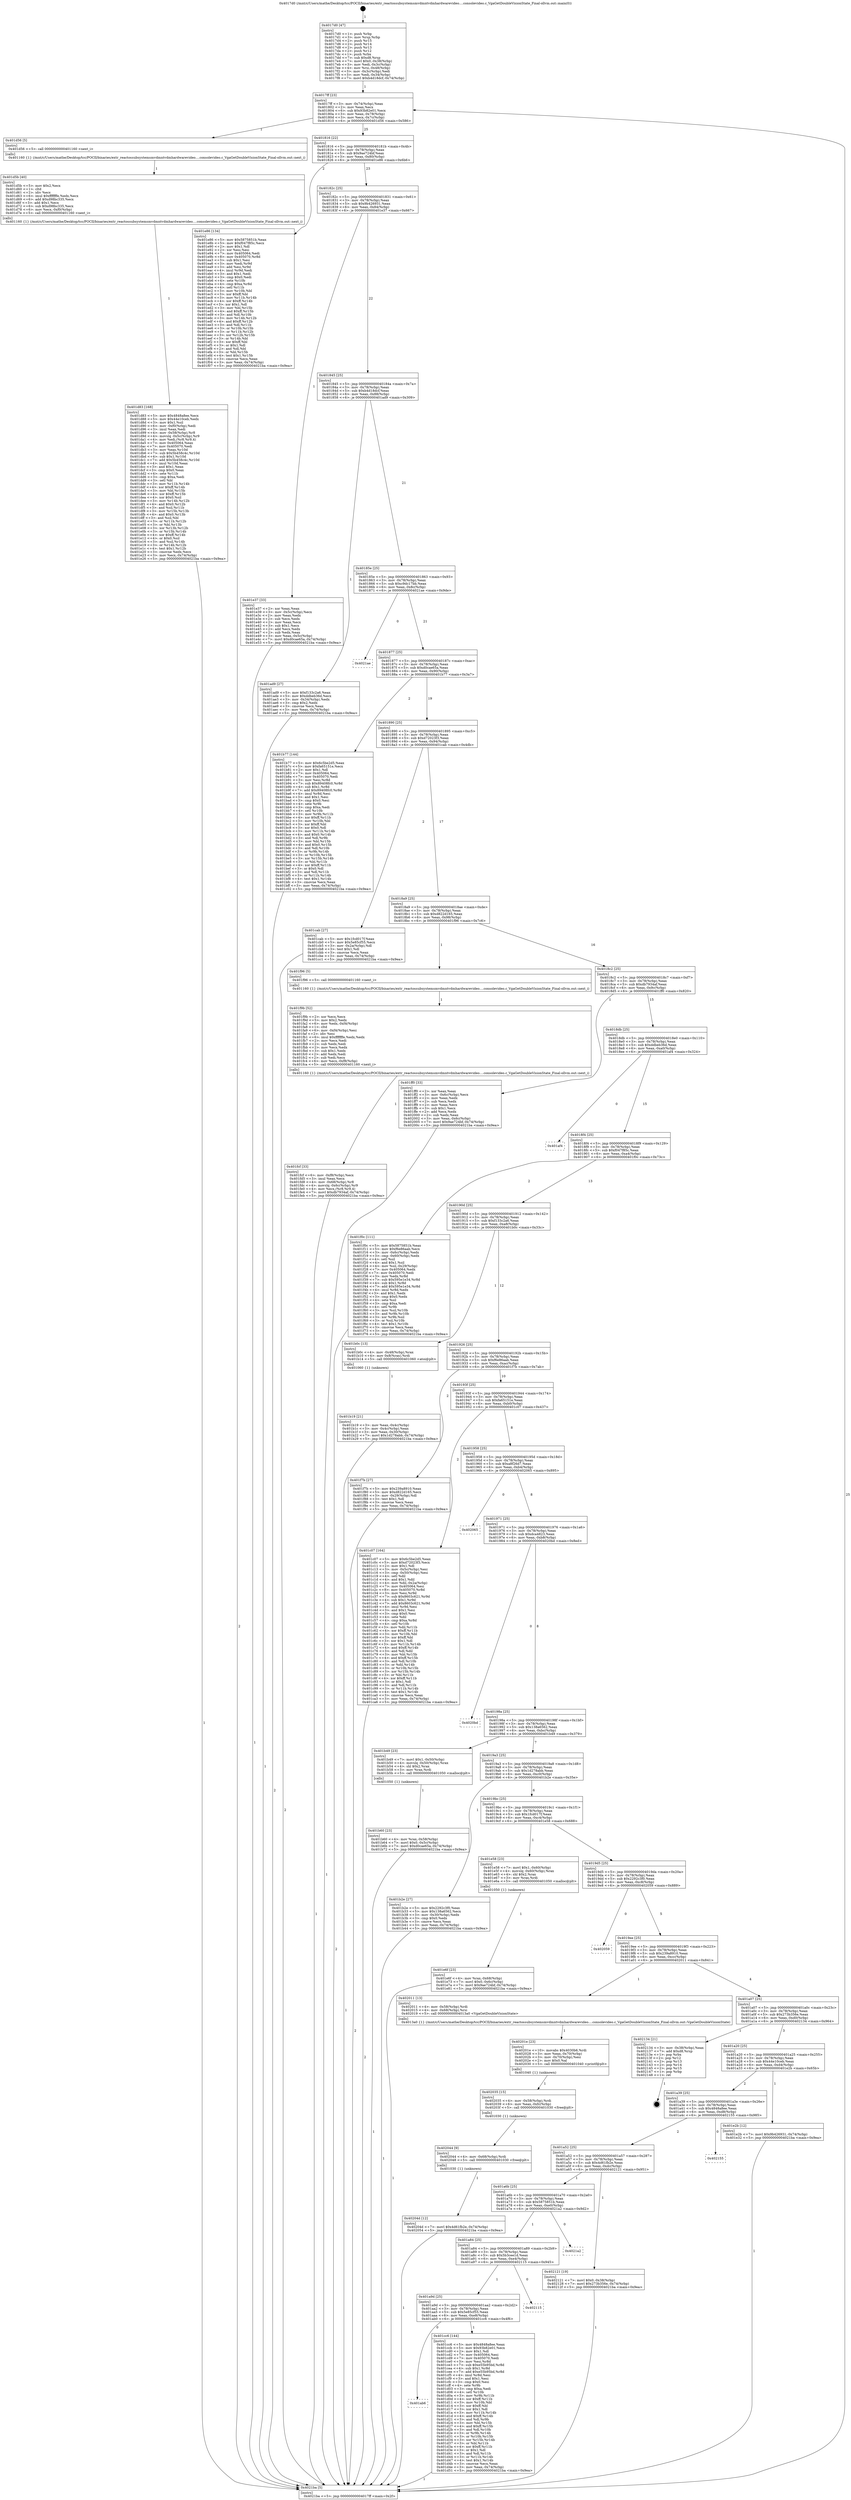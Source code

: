digraph "0x4017d0" {
  label = "0x4017d0 (/mnt/c/Users/mathe/Desktop/tcc/POCII/binaries/extr_reactossubsystemsmvdmntvdmhardwarevideo....consolevideo.c_VgaGetDoubleVisionState_Final-ollvm.out::main(0))"
  labelloc = "t"
  node[shape=record]

  Entry [label="",width=0.3,height=0.3,shape=circle,fillcolor=black,style=filled]
  "0x4017ff" [label="{
     0x4017ff [23]\l
     | [instrs]\l
     &nbsp;&nbsp;0x4017ff \<+3\>: mov -0x74(%rbp),%eax\l
     &nbsp;&nbsp;0x401802 \<+2\>: mov %eax,%ecx\l
     &nbsp;&nbsp;0x401804 \<+6\>: sub $0x93b82e01,%ecx\l
     &nbsp;&nbsp;0x40180a \<+3\>: mov %eax,-0x78(%rbp)\l
     &nbsp;&nbsp;0x40180d \<+3\>: mov %ecx,-0x7c(%rbp)\l
     &nbsp;&nbsp;0x401810 \<+6\>: je 0000000000401d56 \<main+0x586\>\l
  }"]
  "0x401d56" [label="{
     0x401d56 [5]\l
     | [instrs]\l
     &nbsp;&nbsp;0x401d56 \<+5\>: call 0000000000401160 \<next_i\>\l
     | [calls]\l
     &nbsp;&nbsp;0x401160 \{1\} (/mnt/c/Users/mathe/Desktop/tcc/POCII/binaries/extr_reactossubsystemsmvdmntvdmhardwarevideo....consolevideo.c_VgaGetDoubleVisionState_Final-ollvm.out::next_i)\l
  }"]
  "0x401816" [label="{
     0x401816 [22]\l
     | [instrs]\l
     &nbsp;&nbsp;0x401816 \<+5\>: jmp 000000000040181b \<main+0x4b\>\l
     &nbsp;&nbsp;0x40181b \<+3\>: mov -0x78(%rbp),%eax\l
     &nbsp;&nbsp;0x40181e \<+5\>: sub $0x9ae724bf,%eax\l
     &nbsp;&nbsp;0x401823 \<+3\>: mov %eax,-0x80(%rbp)\l
     &nbsp;&nbsp;0x401826 \<+6\>: je 0000000000401e86 \<main+0x6b6\>\l
  }"]
  Exit [label="",width=0.3,height=0.3,shape=circle,fillcolor=black,style=filled,peripheries=2]
  "0x401e86" [label="{
     0x401e86 [134]\l
     | [instrs]\l
     &nbsp;&nbsp;0x401e86 \<+5\>: mov $0x5875851b,%eax\l
     &nbsp;&nbsp;0x401e8b \<+5\>: mov $0xf047f85c,%ecx\l
     &nbsp;&nbsp;0x401e90 \<+2\>: mov $0x1,%dl\l
     &nbsp;&nbsp;0x401e92 \<+2\>: xor %esi,%esi\l
     &nbsp;&nbsp;0x401e94 \<+7\>: mov 0x405064,%edi\l
     &nbsp;&nbsp;0x401e9b \<+8\>: mov 0x405070,%r8d\l
     &nbsp;&nbsp;0x401ea3 \<+3\>: sub $0x1,%esi\l
     &nbsp;&nbsp;0x401ea6 \<+3\>: mov %edi,%r9d\l
     &nbsp;&nbsp;0x401ea9 \<+3\>: add %esi,%r9d\l
     &nbsp;&nbsp;0x401eac \<+4\>: imul %r9d,%edi\l
     &nbsp;&nbsp;0x401eb0 \<+3\>: and $0x1,%edi\l
     &nbsp;&nbsp;0x401eb3 \<+3\>: cmp $0x0,%edi\l
     &nbsp;&nbsp;0x401eb6 \<+4\>: sete %r10b\l
     &nbsp;&nbsp;0x401eba \<+4\>: cmp $0xa,%r8d\l
     &nbsp;&nbsp;0x401ebe \<+4\>: setl %r11b\l
     &nbsp;&nbsp;0x401ec2 \<+3\>: mov %r10b,%bl\l
     &nbsp;&nbsp;0x401ec5 \<+3\>: xor $0xff,%bl\l
     &nbsp;&nbsp;0x401ec8 \<+3\>: mov %r11b,%r14b\l
     &nbsp;&nbsp;0x401ecb \<+4\>: xor $0xff,%r14b\l
     &nbsp;&nbsp;0x401ecf \<+3\>: xor $0x1,%dl\l
     &nbsp;&nbsp;0x401ed2 \<+3\>: mov %bl,%r15b\l
     &nbsp;&nbsp;0x401ed5 \<+4\>: and $0xff,%r15b\l
     &nbsp;&nbsp;0x401ed9 \<+3\>: and %dl,%r10b\l
     &nbsp;&nbsp;0x401edc \<+3\>: mov %r14b,%r12b\l
     &nbsp;&nbsp;0x401edf \<+4\>: and $0xff,%r12b\l
     &nbsp;&nbsp;0x401ee3 \<+3\>: and %dl,%r11b\l
     &nbsp;&nbsp;0x401ee6 \<+3\>: or %r10b,%r15b\l
     &nbsp;&nbsp;0x401ee9 \<+3\>: or %r11b,%r12b\l
     &nbsp;&nbsp;0x401eec \<+3\>: xor %r12b,%r15b\l
     &nbsp;&nbsp;0x401eef \<+3\>: or %r14b,%bl\l
     &nbsp;&nbsp;0x401ef2 \<+3\>: xor $0xff,%bl\l
     &nbsp;&nbsp;0x401ef5 \<+3\>: or $0x1,%dl\l
     &nbsp;&nbsp;0x401ef8 \<+2\>: and %dl,%bl\l
     &nbsp;&nbsp;0x401efa \<+3\>: or %bl,%r15b\l
     &nbsp;&nbsp;0x401efd \<+4\>: test $0x1,%r15b\l
     &nbsp;&nbsp;0x401f01 \<+3\>: cmovne %ecx,%eax\l
     &nbsp;&nbsp;0x401f04 \<+3\>: mov %eax,-0x74(%rbp)\l
     &nbsp;&nbsp;0x401f07 \<+5\>: jmp 00000000004021ba \<main+0x9ea\>\l
  }"]
  "0x40182c" [label="{
     0x40182c [25]\l
     | [instrs]\l
     &nbsp;&nbsp;0x40182c \<+5\>: jmp 0000000000401831 \<main+0x61\>\l
     &nbsp;&nbsp;0x401831 \<+3\>: mov -0x78(%rbp),%eax\l
     &nbsp;&nbsp;0x401834 \<+5\>: sub $0x9b426931,%eax\l
     &nbsp;&nbsp;0x401839 \<+6\>: mov %eax,-0x84(%rbp)\l
     &nbsp;&nbsp;0x40183f \<+6\>: je 0000000000401e37 \<main+0x667\>\l
  }"]
  "0x40204d" [label="{
     0x40204d [12]\l
     | [instrs]\l
     &nbsp;&nbsp;0x40204d \<+7\>: movl $0x4d61fb2e,-0x74(%rbp)\l
     &nbsp;&nbsp;0x402054 \<+5\>: jmp 00000000004021ba \<main+0x9ea\>\l
  }"]
  "0x401e37" [label="{
     0x401e37 [33]\l
     | [instrs]\l
     &nbsp;&nbsp;0x401e37 \<+2\>: xor %eax,%eax\l
     &nbsp;&nbsp;0x401e39 \<+3\>: mov -0x5c(%rbp),%ecx\l
     &nbsp;&nbsp;0x401e3c \<+2\>: mov %eax,%edx\l
     &nbsp;&nbsp;0x401e3e \<+2\>: sub %ecx,%edx\l
     &nbsp;&nbsp;0x401e40 \<+2\>: mov %eax,%ecx\l
     &nbsp;&nbsp;0x401e42 \<+3\>: sub $0x1,%ecx\l
     &nbsp;&nbsp;0x401e45 \<+2\>: add %ecx,%edx\l
     &nbsp;&nbsp;0x401e47 \<+2\>: sub %edx,%eax\l
     &nbsp;&nbsp;0x401e49 \<+3\>: mov %eax,-0x5c(%rbp)\l
     &nbsp;&nbsp;0x401e4c \<+7\>: movl $0xd0cae65a,-0x74(%rbp)\l
     &nbsp;&nbsp;0x401e53 \<+5\>: jmp 00000000004021ba \<main+0x9ea\>\l
  }"]
  "0x401845" [label="{
     0x401845 [25]\l
     | [instrs]\l
     &nbsp;&nbsp;0x401845 \<+5\>: jmp 000000000040184a \<main+0x7a\>\l
     &nbsp;&nbsp;0x40184a \<+3\>: mov -0x78(%rbp),%eax\l
     &nbsp;&nbsp;0x40184d \<+5\>: sub $0xb4d18dcf,%eax\l
     &nbsp;&nbsp;0x401852 \<+6\>: mov %eax,-0x88(%rbp)\l
     &nbsp;&nbsp;0x401858 \<+6\>: je 0000000000401ad9 \<main+0x309\>\l
  }"]
  "0x402044" [label="{
     0x402044 [9]\l
     | [instrs]\l
     &nbsp;&nbsp;0x402044 \<+4\>: mov -0x68(%rbp),%rdi\l
     &nbsp;&nbsp;0x402048 \<+5\>: call 0000000000401030 \<free@plt\>\l
     | [calls]\l
     &nbsp;&nbsp;0x401030 \{1\} (unknown)\l
  }"]
  "0x401ad9" [label="{
     0x401ad9 [27]\l
     | [instrs]\l
     &nbsp;&nbsp;0x401ad9 \<+5\>: mov $0xf133c2a6,%eax\l
     &nbsp;&nbsp;0x401ade \<+5\>: mov $0xddbeb36d,%ecx\l
     &nbsp;&nbsp;0x401ae3 \<+3\>: mov -0x34(%rbp),%edx\l
     &nbsp;&nbsp;0x401ae6 \<+3\>: cmp $0x2,%edx\l
     &nbsp;&nbsp;0x401ae9 \<+3\>: cmovne %ecx,%eax\l
     &nbsp;&nbsp;0x401aec \<+3\>: mov %eax,-0x74(%rbp)\l
     &nbsp;&nbsp;0x401aef \<+5\>: jmp 00000000004021ba \<main+0x9ea\>\l
  }"]
  "0x40185e" [label="{
     0x40185e [25]\l
     | [instrs]\l
     &nbsp;&nbsp;0x40185e \<+5\>: jmp 0000000000401863 \<main+0x93\>\l
     &nbsp;&nbsp;0x401863 \<+3\>: mov -0x78(%rbp),%eax\l
     &nbsp;&nbsp;0x401866 \<+5\>: sub $0xc9dc17bb,%eax\l
     &nbsp;&nbsp;0x40186b \<+6\>: mov %eax,-0x8c(%rbp)\l
     &nbsp;&nbsp;0x401871 \<+6\>: je 00000000004021ae \<main+0x9de\>\l
  }"]
  "0x4021ba" [label="{
     0x4021ba [5]\l
     | [instrs]\l
     &nbsp;&nbsp;0x4021ba \<+5\>: jmp 00000000004017ff \<main+0x2f\>\l
  }"]
  "0x4017d0" [label="{
     0x4017d0 [47]\l
     | [instrs]\l
     &nbsp;&nbsp;0x4017d0 \<+1\>: push %rbp\l
     &nbsp;&nbsp;0x4017d1 \<+3\>: mov %rsp,%rbp\l
     &nbsp;&nbsp;0x4017d4 \<+2\>: push %r15\l
     &nbsp;&nbsp;0x4017d6 \<+2\>: push %r14\l
     &nbsp;&nbsp;0x4017d8 \<+2\>: push %r13\l
     &nbsp;&nbsp;0x4017da \<+2\>: push %r12\l
     &nbsp;&nbsp;0x4017dc \<+1\>: push %rbx\l
     &nbsp;&nbsp;0x4017dd \<+7\>: sub $0xd8,%rsp\l
     &nbsp;&nbsp;0x4017e4 \<+7\>: movl $0x0,-0x38(%rbp)\l
     &nbsp;&nbsp;0x4017eb \<+3\>: mov %edi,-0x3c(%rbp)\l
     &nbsp;&nbsp;0x4017ee \<+4\>: mov %rsi,-0x48(%rbp)\l
     &nbsp;&nbsp;0x4017f2 \<+3\>: mov -0x3c(%rbp),%edi\l
     &nbsp;&nbsp;0x4017f5 \<+3\>: mov %edi,-0x34(%rbp)\l
     &nbsp;&nbsp;0x4017f8 \<+7\>: movl $0xb4d18dcf,-0x74(%rbp)\l
  }"]
  "0x402035" [label="{
     0x402035 [15]\l
     | [instrs]\l
     &nbsp;&nbsp;0x402035 \<+4\>: mov -0x58(%rbp),%rdi\l
     &nbsp;&nbsp;0x402039 \<+6\>: mov %eax,-0xfc(%rbp)\l
     &nbsp;&nbsp;0x40203f \<+5\>: call 0000000000401030 \<free@plt\>\l
     | [calls]\l
     &nbsp;&nbsp;0x401030 \{1\} (unknown)\l
  }"]
  "0x4021ae" [label="{
     0x4021ae\l
  }", style=dashed]
  "0x401877" [label="{
     0x401877 [25]\l
     | [instrs]\l
     &nbsp;&nbsp;0x401877 \<+5\>: jmp 000000000040187c \<main+0xac\>\l
     &nbsp;&nbsp;0x40187c \<+3\>: mov -0x78(%rbp),%eax\l
     &nbsp;&nbsp;0x40187f \<+5\>: sub $0xd0cae65a,%eax\l
     &nbsp;&nbsp;0x401884 \<+6\>: mov %eax,-0x90(%rbp)\l
     &nbsp;&nbsp;0x40188a \<+6\>: je 0000000000401b77 \<main+0x3a7\>\l
  }"]
  "0x40201e" [label="{
     0x40201e [23]\l
     | [instrs]\l
     &nbsp;&nbsp;0x40201e \<+10\>: movabs $0x4030b6,%rdi\l
     &nbsp;&nbsp;0x402028 \<+3\>: mov %eax,-0x70(%rbp)\l
     &nbsp;&nbsp;0x40202b \<+3\>: mov -0x70(%rbp),%esi\l
     &nbsp;&nbsp;0x40202e \<+2\>: mov $0x0,%al\l
     &nbsp;&nbsp;0x402030 \<+5\>: call 0000000000401040 \<printf@plt\>\l
     | [calls]\l
     &nbsp;&nbsp;0x401040 \{1\} (unknown)\l
  }"]
  "0x401b77" [label="{
     0x401b77 [144]\l
     | [instrs]\l
     &nbsp;&nbsp;0x401b77 \<+5\>: mov $0x6c5be2d5,%eax\l
     &nbsp;&nbsp;0x401b7c \<+5\>: mov $0xfa65151e,%ecx\l
     &nbsp;&nbsp;0x401b81 \<+2\>: mov $0x1,%dl\l
     &nbsp;&nbsp;0x401b83 \<+7\>: mov 0x405064,%esi\l
     &nbsp;&nbsp;0x401b8a \<+7\>: mov 0x405070,%edi\l
     &nbsp;&nbsp;0x401b91 \<+3\>: mov %esi,%r8d\l
     &nbsp;&nbsp;0x401b94 \<+7\>: sub $0x89408fc0,%r8d\l
     &nbsp;&nbsp;0x401b9b \<+4\>: sub $0x1,%r8d\l
     &nbsp;&nbsp;0x401b9f \<+7\>: add $0x89408fc0,%r8d\l
     &nbsp;&nbsp;0x401ba6 \<+4\>: imul %r8d,%esi\l
     &nbsp;&nbsp;0x401baa \<+3\>: and $0x1,%esi\l
     &nbsp;&nbsp;0x401bad \<+3\>: cmp $0x0,%esi\l
     &nbsp;&nbsp;0x401bb0 \<+4\>: sete %r9b\l
     &nbsp;&nbsp;0x401bb4 \<+3\>: cmp $0xa,%edi\l
     &nbsp;&nbsp;0x401bb7 \<+4\>: setl %r10b\l
     &nbsp;&nbsp;0x401bbb \<+3\>: mov %r9b,%r11b\l
     &nbsp;&nbsp;0x401bbe \<+4\>: xor $0xff,%r11b\l
     &nbsp;&nbsp;0x401bc2 \<+3\>: mov %r10b,%bl\l
     &nbsp;&nbsp;0x401bc5 \<+3\>: xor $0xff,%bl\l
     &nbsp;&nbsp;0x401bc8 \<+3\>: xor $0x0,%dl\l
     &nbsp;&nbsp;0x401bcb \<+3\>: mov %r11b,%r14b\l
     &nbsp;&nbsp;0x401bce \<+4\>: and $0x0,%r14b\l
     &nbsp;&nbsp;0x401bd2 \<+3\>: and %dl,%r9b\l
     &nbsp;&nbsp;0x401bd5 \<+3\>: mov %bl,%r15b\l
     &nbsp;&nbsp;0x401bd8 \<+4\>: and $0x0,%r15b\l
     &nbsp;&nbsp;0x401bdc \<+3\>: and %dl,%r10b\l
     &nbsp;&nbsp;0x401bdf \<+3\>: or %r9b,%r14b\l
     &nbsp;&nbsp;0x401be2 \<+3\>: or %r10b,%r15b\l
     &nbsp;&nbsp;0x401be5 \<+3\>: xor %r15b,%r14b\l
     &nbsp;&nbsp;0x401be8 \<+3\>: or %bl,%r11b\l
     &nbsp;&nbsp;0x401beb \<+4\>: xor $0xff,%r11b\l
     &nbsp;&nbsp;0x401bef \<+3\>: or $0x0,%dl\l
     &nbsp;&nbsp;0x401bf2 \<+3\>: and %dl,%r11b\l
     &nbsp;&nbsp;0x401bf5 \<+3\>: or %r11b,%r14b\l
     &nbsp;&nbsp;0x401bf8 \<+4\>: test $0x1,%r14b\l
     &nbsp;&nbsp;0x401bfc \<+3\>: cmovne %ecx,%eax\l
     &nbsp;&nbsp;0x401bff \<+3\>: mov %eax,-0x74(%rbp)\l
     &nbsp;&nbsp;0x401c02 \<+5\>: jmp 00000000004021ba \<main+0x9ea\>\l
  }"]
  "0x401890" [label="{
     0x401890 [25]\l
     | [instrs]\l
     &nbsp;&nbsp;0x401890 \<+5\>: jmp 0000000000401895 \<main+0xc5\>\l
     &nbsp;&nbsp;0x401895 \<+3\>: mov -0x78(%rbp),%eax\l
     &nbsp;&nbsp;0x401898 \<+5\>: sub $0xd72023f3,%eax\l
     &nbsp;&nbsp;0x40189d \<+6\>: mov %eax,-0x94(%rbp)\l
     &nbsp;&nbsp;0x4018a3 \<+6\>: je 0000000000401cab \<main+0x4db\>\l
  }"]
  "0x401fcf" [label="{
     0x401fcf [33]\l
     | [instrs]\l
     &nbsp;&nbsp;0x401fcf \<+6\>: mov -0xf8(%rbp),%ecx\l
     &nbsp;&nbsp;0x401fd5 \<+3\>: imul %eax,%ecx\l
     &nbsp;&nbsp;0x401fd8 \<+4\>: mov -0x68(%rbp),%r8\l
     &nbsp;&nbsp;0x401fdc \<+4\>: movslq -0x6c(%rbp),%r9\l
     &nbsp;&nbsp;0x401fe0 \<+4\>: mov %ecx,(%r8,%r9,4)\l
     &nbsp;&nbsp;0x401fe4 \<+7\>: movl $0xdb7934af,-0x74(%rbp)\l
     &nbsp;&nbsp;0x401feb \<+5\>: jmp 00000000004021ba \<main+0x9ea\>\l
  }"]
  "0x401cab" [label="{
     0x401cab [27]\l
     | [instrs]\l
     &nbsp;&nbsp;0x401cab \<+5\>: mov $0x1fcd017f,%eax\l
     &nbsp;&nbsp;0x401cb0 \<+5\>: mov $0x5e85cf55,%ecx\l
     &nbsp;&nbsp;0x401cb5 \<+3\>: mov -0x2a(%rbp),%dl\l
     &nbsp;&nbsp;0x401cb8 \<+3\>: test $0x1,%dl\l
     &nbsp;&nbsp;0x401cbb \<+3\>: cmovne %ecx,%eax\l
     &nbsp;&nbsp;0x401cbe \<+3\>: mov %eax,-0x74(%rbp)\l
     &nbsp;&nbsp;0x401cc1 \<+5\>: jmp 00000000004021ba \<main+0x9ea\>\l
  }"]
  "0x4018a9" [label="{
     0x4018a9 [25]\l
     | [instrs]\l
     &nbsp;&nbsp;0x4018a9 \<+5\>: jmp 00000000004018ae \<main+0xde\>\l
     &nbsp;&nbsp;0x4018ae \<+3\>: mov -0x78(%rbp),%eax\l
     &nbsp;&nbsp;0x4018b1 \<+5\>: sub $0xd822d165,%eax\l
     &nbsp;&nbsp;0x4018b6 \<+6\>: mov %eax,-0x98(%rbp)\l
     &nbsp;&nbsp;0x4018bc \<+6\>: je 0000000000401f96 \<main+0x7c6\>\l
  }"]
  "0x401f9b" [label="{
     0x401f9b [52]\l
     | [instrs]\l
     &nbsp;&nbsp;0x401f9b \<+2\>: xor %ecx,%ecx\l
     &nbsp;&nbsp;0x401f9d \<+5\>: mov $0x2,%edx\l
     &nbsp;&nbsp;0x401fa2 \<+6\>: mov %edx,-0xf4(%rbp)\l
     &nbsp;&nbsp;0x401fa8 \<+1\>: cltd\l
     &nbsp;&nbsp;0x401fa9 \<+6\>: mov -0xf4(%rbp),%esi\l
     &nbsp;&nbsp;0x401faf \<+2\>: idiv %esi\l
     &nbsp;&nbsp;0x401fb1 \<+6\>: imul $0xfffffffe,%edx,%edx\l
     &nbsp;&nbsp;0x401fb7 \<+2\>: mov %ecx,%edi\l
     &nbsp;&nbsp;0x401fb9 \<+2\>: sub %edx,%edi\l
     &nbsp;&nbsp;0x401fbb \<+2\>: mov %ecx,%edx\l
     &nbsp;&nbsp;0x401fbd \<+3\>: sub $0x1,%edx\l
     &nbsp;&nbsp;0x401fc0 \<+2\>: add %edx,%edi\l
     &nbsp;&nbsp;0x401fc2 \<+2\>: sub %edi,%ecx\l
     &nbsp;&nbsp;0x401fc4 \<+6\>: mov %ecx,-0xf8(%rbp)\l
     &nbsp;&nbsp;0x401fca \<+5\>: call 0000000000401160 \<next_i\>\l
     | [calls]\l
     &nbsp;&nbsp;0x401160 \{1\} (/mnt/c/Users/mathe/Desktop/tcc/POCII/binaries/extr_reactossubsystemsmvdmntvdmhardwarevideo....consolevideo.c_VgaGetDoubleVisionState_Final-ollvm.out::next_i)\l
  }"]
  "0x401f96" [label="{
     0x401f96 [5]\l
     | [instrs]\l
     &nbsp;&nbsp;0x401f96 \<+5\>: call 0000000000401160 \<next_i\>\l
     | [calls]\l
     &nbsp;&nbsp;0x401160 \{1\} (/mnt/c/Users/mathe/Desktop/tcc/POCII/binaries/extr_reactossubsystemsmvdmntvdmhardwarevideo....consolevideo.c_VgaGetDoubleVisionState_Final-ollvm.out::next_i)\l
  }"]
  "0x4018c2" [label="{
     0x4018c2 [25]\l
     | [instrs]\l
     &nbsp;&nbsp;0x4018c2 \<+5\>: jmp 00000000004018c7 \<main+0xf7\>\l
     &nbsp;&nbsp;0x4018c7 \<+3\>: mov -0x78(%rbp),%eax\l
     &nbsp;&nbsp;0x4018ca \<+5\>: sub $0xdb7934af,%eax\l
     &nbsp;&nbsp;0x4018cf \<+6\>: mov %eax,-0x9c(%rbp)\l
     &nbsp;&nbsp;0x4018d5 \<+6\>: je 0000000000401ff0 \<main+0x820\>\l
  }"]
  "0x401e6f" [label="{
     0x401e6f [23]\l
     | [instrs]\l
     &nbsp;&nbsp;0x401e6f \<+4\>: mov %rax,-0x68(%rbp)\l
     &nbsp;&nbsp;0x401e73 \<+7\>: movl $0x0,-0x6c(%rbp)\l
     &nbsp;&nbsp;0x401e7a \<+7\>: movl $0x9ae724bf,-0x74(%rbp)\l
     &nbsp;&nbsp;0x401e81 \<+5\>: jmp 00000000004021ba \<main+0x9ea\>\l
  }"]
  "0x401ff0" [label="{
     0x401ff0 [33]\l
     | [instrs]\l
     &nbsp;&nbsp;0x401ff0 \<+2\>: xor %eax,%eax\l
     &nbsp;&nbsp;0x401ff2 \<+3\>: mov -0x6c(%rbp),%ecx\l
     &nbsp;&nbsp;0x401ff5 \<+2\>: mov %eax,%edx\l
     &nbsp;&nbsp;0x401ff7 \<+2\>: sub %ecx,%edx\l
     &nbsp;&nbsp;0x401ff9 \<+2\>: mov %eax,%ecx\l
     &nbsp;&nbsp;0x401ffb \<+3\>: sub $0x1,%ecx\l
     &nbsp;&nbsp;0x401ffe \<+2\>: add %ecx,%edx\l
     &nbsp;&nbsp;0x402000 \<+2\>: sub %edx,%eax\l
     &nbsp;&nbsp;0x402002 \<+3\>: mov %eax,-0x6c(%rbp)\l
     &nbsp;&nbsp;0x402005 \<+7\>: movl $0x9ae724bf,-0x74(%rbp)\l
     &nbsp;&nbsp;0x40200c \<+5\>: jmp 00000000004021ba \<main+0x9ea\>\l
  }"]
  "0x4018db" [label="{
     0x4018db [25]\l
     | [instrs]\l
     &nbsp;&nbsp;0x4018db \<+5\>: jmp 00000000004018e0 \<main+0x110\>\l
     &nbsp;&nbsp;0x4018e0 \<+3\>: mov -0x78(%rbp),%eax\l
     &nbsp;&nbsp;0x4018e3 \<+5\>: sub $0xddbeb36d,%eax\l
     &nbsp;&nbsp;0x4018e8 \<+6\>: mov %eax,-0xa0(%rbp)\l
     &nbsp;&nbsp;0x4018ee \<+6\>: je 0000000000401af4 \<main+0x324\>\l
  }"]
  "0x401d83" [label="{
     0x401d83 [168]\l
     | [instrs]\l
     &nbsp;&nbsp;0x401d83 \<+5\>: mov $0x4848a8ee,%ecx\l
     &nbsp;&nbsp;0x401d88 \<+5\>: mov $0x44e10ceb,%edx\l
     &nbsp;&nbsp;0x401d8d \<+3\>: mov $0x1,%sil\l
     &nbsp;&nbsp;0x401d90 \<+6\>: mov -0xf0(%rbp),%edi\l
     &nbsp;&nbsp;0x401d96 \<+3\>: imul %eax,%edi\l
     &nbsp;&nbsp;0x401d99 \<+4\>: mov -0x58(%rbp),%r8\l
     &nbsp;&nbsp;0x401d9d \<+4\>: movslq -0x5c(%rbp),%r9\l
     &nbsp;&nbsp;0x401da1 \<+4\>: mov %edi,(%r8,%r9,4)\l
     &nbsp;&nbsp;0x401da5 \<+7\>: mov 0x405064,%eax\l
     &nbsp;&nbsp;0x401dac \<+7\>: mov 0x405070,%edi\l
     &nbsp;&nbsp;0x401db3 \<+3\>: mov %eax,%r10d\l
     &nbsp;&nbsp;0x401db6 \<+7\>: sub $0x5b458c4c,%r10d\l
     &nbsp;&nbsp;0x401dbd \<+4\>: sub $0x1,%r10d\l
     &nbsp;&nbsp;0x401dc1 \<+7\>: add $0x5b458c4c,%r10d\l
     &nbsp;&nbsp;0x401dc8 \<+4\>: imul %r10d,%eax\l
     &nbsp;&nbsp;0x401dcc \<+3\>: and $0x1,%eax\l
     &nbsp;&nbsp;0x401dcf \<+3\>: cmp $0x0,%eax\l
     &nbsp;&nbsp;0x401dd2 \<+4\>: sete %r11b\l
     &nbsp;&nbsp;0x401dd6 \<+3\>: cmp $0xa,%edi\l
     &nbsp;&nbsp;0x401dd9 \<+3\>: setl %bl\l
     &nbsp;&nbsp;0x401ddc \<+3\>: mov %r11b,%r14b\l
     &nbsp;&nbsp;0x401ddf \<+4\>: xor $0xff,%r14b\l
     &nbsp;&nbsp;0x401de3 \<+3\>: mov %bl,%r15b\l
     &nbsp;&nbsp;0x401de6 \<+4\>: xor $0xff,%r15b\l
     &nbsp;&nbsp;0x401dea \<+4\>: xor $0x0,%sil\l
     &nbsp;&nbsp;0x401dee \<+3\>: mov %r14b,%r12b\l
     &nbsp;&nbsp;0x401df1 \<+4\>: and $0x0,%r12b\l
     &nbsp;&nbsp;0x401df5 \<+3\>: and %sil,%r11b\l
     &nbsp;&nbsp;0x401df8 \<+3\>: mov %r15b,%r13b\l
     &nbsp;&nbsp;0x401dfb \<+4\>: and $0x0,%r13b\l
     &nbsp;&nbsp;0x401dff \<+3\>: and %sil,%bl\l
     &nbsp;&nbsp;0x401e02 \<+3\>: or %r11b,%r12b\l
     &nbsp;&nbsp;0x401e05 \<+3\>: or %bl,%r13b\l
     &nbsp;&nbsp;0x401e08 \<+3\>: xor %r13b,%r12b\l
     &nbsp;&nbsp;0x401e0b \<+3\>: or %r15b,%r14b\l
     &nbsp;&nbsp;0x401e0e \<+4\>: xor $0xff,%r14b\l
     &nbsp;&nbsp;0x401e12 \<+4\>: or $0x0,%sil\l
     &nbsp;&nbsp;0x401e16 \<+3\>: and %sil,%r14b\l
     &nbsp;&nbsp;0x401e19 \<+3\>: or %r14b,%r12b\l
     &nbsp;&nbsp;0x401e1c \<+4\>: test $0x1,%r12b\l
     &nbsp;&nbsp;0x401e20 \<+3\>: cmovne %edx,%ecx\l
     &nbsp;&nbsp;0x401e23 \<+3\>: mov %ecx,-0x74(%rbp)\l
     &nbsp;&nbsp;0x401e26 \<+5\>: jmp 00000000004021ba \<main+0x9ea\>\l
  }"]
  "0x401af4" [label="{
     0x401af4\l
  }", style=dashed]
  "0x4018f4" [label="{
     0x4018f4 [25]\l
     | [instrs]\l
     &nbsp;&nbsp;0x4018f4 \<+5\>: jmp 00000000004018f9 \<main+0x129\>\l
     &nbsp;&nbsp;0x4018f9 \<+3\>: mov -0x78(%rbp),%eax\l
     &nbsp;&nbsp;0x4018fc \<+5\>: sub $0xf047f85c,%eax\l
     &nbsp;&nbsp;0x401901 \<+6\>: mov %eax,-0xa4(%rbp)\l
     &nbsp;&nbsp;0x401907 \<+6\>: je 0000000000401f0c \<main+0x73c\>\l
  }"]
  "0x401d5b" [label="{
     0x401d5b [40]\l
     | [instrs]\l
     &nbsp;&nbsp;0x401d5b \<+5\>: mov $0x2,%ecx\l
     &nbsp;&nbsp;0x401d60 \<+1\>: cltd\l
     &nbsp;&nbsp;0x401d61 \<+2\>: idiv %ecx\l
     &nbsp;&nbsp;0x401d63 \<+6\>: imul $0xfffffffe,%edx,%ecx\l
     &nbsp;&nbsp;0x401d69 \<+6\>: add $0xd98bc335,%ecx\l
     &nbsp;&nbsp;0x401d6f \<+3\>: add $0x1,%ecx\l
     &nbsp;&nbsp;0x401d72 \<+6\>: sub $0xd98bc335,%ecx\l
     &nbsp;&nbsp;0x401d78 \<+6\>: mov %ecx,-0xf0(%rbp)\l
     &nbsp;&nbsp;0x401d7e \<+5\>: call 0000000000401160 \<next_i\>\l
     | [calls]\l
     &nbsp;&nbsp;0x401160 \{1\} (/mnt/c/Users/mathe/Desktop/tcc/POCII/binaries/extr_reactossubsystemsmvdmntvdmhardwarevideo....consolevideo.c_VgaGetDoubleVisionState_Final-ollvm.out::next_i)\l
  }"]
  "0x401f0c" [label="{
     0x401f0c [111]\l
     | [instrs]\l
     &nbsp;&nbsp;0x401f0c \<+5\>: mov $0x5875851b,%eax\l
     &nbsp;&nbsp;0x401f11 \<+5\>: mov $0xf6e86aab,%ecx\l
     &nbsp;&nbsp;0x401f16 \<+3\>: mov -0x6c(%rbp),%edx\l
     &nbsp;&nbsp;0x401f19 \<+3\>: cmp -0x60(%rbp),%edx\l
     &nbsp;&nbsp;0x401f1c \<+4\>: setl %sil\l
     &nbsp;&nbsp;0x401f20 \<+4\>: and $0x1,%sil\l
     &nbsp;&nbsp;0x401f24 \<+4\>: mov %sil,-0x29(%rbp)\l
     &nbsp;&nbsp;0x401f28 \<+7\>: mov 0x405064,%edx\l
     &nbsp;&nbsp;0x401f2f \<+7\>: mov 0x405070,%edi\l
     &nbsp;&nbsp;0x401f36 \<+3\>: mov %edx,%r8d\l
     &nbsp;&nbsp;0x401f39 \<+7\>: sub $0x595e1e34,%r8d\l
     &nbsp;&nbsp;0x401f40 \<+4\>: sub $0x1,%r8d\l
     &nbsp;&nbsp;0x401f44 \<+7\>: add $0x595e1e34,%r8d\l
     &nbsp;&nbsp;0x401f4b \<+4\>: imul %r8d,%edx\l
     &nbsp;&nbsp;0x401f4f \<+3\>: and $0x1,%edx\l
     &nbsp;&nbsp;0x401f52 \<+3\>: cmp $0x0,%edx\l
     &nbsp;&nbsp;0x401f55 \<+4\>: sete %sil\l
     &nbsp;&nbsp;0x401f59 \<+3\>: cmp $0xa,%edi\l
     &nbsp;&nbsp;0x401f5c \<+4\>: setl %r9b\l
     &nbsp;&nbsp;0x401f60 \<+3\>: mov %sil,%r10b\l
     &nbsp;&nbsp;0x401f63 \<+3\>: and %r9b,%r10b\l
     &nbsp;&nbsp;0x401f66 \<+3\>: xor %r9b,%sil\l
     &nbsp;&nbsp;0x401f69 \<+3\>: or %sil,%r10b\l
     &nbsp;&nbsp;0x401f6c \<+4\>: test $0x1,%r10b\l
     &nbsp;&nbsp;0x401f70 \<+3\>: cmovne %ecx,%eax\l
     &nbsp;&nbsp;0x401f73 \<+3\>: mov %eax,-0x74(%rbp)\l
     &nbsp;&nbsp;0x401f76 \<+5\>: jmp 00000000004021ba \<main+0x9ea\>\l
  }"]
  "0x40190d" [label="{
     0x40190d [25]\l
     | [instrs]\l
     &nbsp;&nbsp;0x40190d \<+5\>: jmp 0000000000401912 \<main+0x142\>\l
     &nbsp;&nbsp;0x401912 \<+3\>: mov -0x78(%rbp),%eax\l
     &nbsp;&nbsp;0x401915 \<+5\>: sub $0xf133c2a6,%eax\l
     &nbsp;&nbsp;0x40191a \<+6\>: mov %eax,-0xa8(%rbp)\l
     &nbsp;&nbsp;0x401920 \<+6\>: je 0000000000401b0c \<main+0x33c\>\l
  }"]
  "0x401ab6" [label="{
     0x401ab6\l
  }", style=dashed]
  "0x401b0c" [label="{
     0x401b0c [13]\l
     | [instrs]\l
     &nbsp;&nbsp;0x401b0c \<+4\>: mov -0x48(%rbp),%rax\l
     &nbsp;&nbsp;0x401b10 \<+4\>: mov 0x8(%rax),%rdi\l
     &nbsp;&nbsp;0x401b14 \<+5\>: call 0000000000401060 \<atoi@plt\>\l
     | [calls]\l
     &nbsp;&nbsp;0x401060 \{1\} (unknown)\l
  }"]
  "0x401926" [label="{
     0x401926 [25]\l
     | [instrs]\l
     &nbsp;&nbsp;0x401926 \<+5\>: jmp 000000000040192b \<main+0x15b\>\l
     &nbsp;&nbsp;0x40192b \<+3\>: mov -0x78(%rbp),%eax\l
     &nbsp;&nbsp;0x40192e \<+5\>: sub $0xf6e86aab,%eax\l
     &nbsp;&nbsp;0x401933 \<+6\>: mov %eax,-0xac(%rbp)\l
     &nbsp;&nbsp;0x401939 \<+6\>: je 0000000000401f7b \<main+0x7ab\>\l
  }"]
  "0x401b19" [label="{
     0x401b19 [21]\l
     | [instrs]\l
     &nbsp;&nbsp;0x401b19 \<+3\>: mov %eax,-0x4c(%rbp)\l
     &nbsp;&nbsp;0x401b1c \<+3\>: mov -0x4c(%rbp),%eax\l
     &nbsp;&nbsp;0x401b1f \<+3\>: mov %eax,-0x30(%rbp)\l
     &nbsp;&nbsp;0x401b22 \<+7\>: movl $0x1d278abb,-0x74(%rbp)\l
     &nbsp;&nbsp;0x401b29 \<+5\>: jmp 00000000004021ba \<main+0x9ea\>\l
  }"]
  "0x401cc6" [label="{
     0x401cc6 [144]\l
     | [instrs]\l
     &nbsp;&nbsp;0x401cc6 \<+5\>: mov $0x4848a8ee,%eax\l
     &nbsp;&nbsp;0x401ccb \<+5\>: mov $0x93b82e01,%ecx\l
     &nbsp;&nbsp;0x401cd0 \<+2\>: mov $0x1,%dl\l
     &nbsp;&nbsp;0x401cd2 \<+7\>: mov 0x405064,%esi\l
     &nbsp;&nbsp;0x401cd9 \<+7\>: mov 0x405070,%edi\l
     &nbsp;&nbsp;0x401ce0 \<+3\>: mov %esi,%r8d\l
     &nbsp;&nbsp;0x401ce3 \<+7\>: sub $0xe55b95bd,%r8d\l
     &nbsp;&nbsp;0x401cea \<+4\>: sub $0x1,%r8d\l
     &nbsp;&nbsp;0x401cee \<+7\>: add $0xe55b95bd,%r8d\l
     &nbsp;&nbsp;0x401cf5 \<+4\>: imul %r8d,%esi\l
     &nbsp;&nbsp;0x401cf9 \<+3\>: and $0x1,%esi\l
     &nbsp;&nbsp;0x401cfc \<+3\>: cmp $0x0,%esi\l
     &nbsp;&nbsp;0x401cff \<+4\>: sete %r9b\l
     &nbsp;&nbsp;0x401d03 \<+3\>: cmp $0xa,%edi\l
     &nbsp;&nbsp;0x401d06 \<+4\>: setl %r10b\l
     &nbsp;&nbsp;0x401d0a \<+3\>: mov %r9b,%r11b\l
     &nbsp;&nbsp;0x401d0d \<+4\>: xor $0xff,%r11b\l
     &nbsp;&nbsp;0x401d11 \<+3\>: mov %r10b,%bl\l
     &nbsp;&nbsp;0x401d14 \<+3\>: xor $0xff,%bl\l
     &nbsp;&nbsp;0x401d17 \<+3\>: xor $0x1,%dl\l
     &nbsp;&nbsp;0x401d1a \<+3\>: mov %r11b,%r14b\l
     &nbsp;&nbsp;0x401d1d \<+4\>: and $0xff,%r14b\l
     &nbsp;&nbsp;0x401d21 \<+3\>: and %dl,%r9b\l
     &nbsp;&nbsp;0x401d24 \<+3\>: mov %bl,%r15b\l
     &nbsp;&nbsp;0x401d27 \<+4\>: and $0xff,%r15b\l
     &nbsp;&nbsp;0x401d2b \<+3\>: and %dl,%r10b\l
     &nbsp;&nbsp;0x401d2e \<+3\>: or %r9b,%r14b\l
     &nbsp;&nbsp;0x401d31 \<+3\>: or %r10b,%r15b\l
     &nbsp;&nbsp;0x401d34 \<+3\>: xor %r15b,%r14b\l
     &nbsp;&nbsp;0x401d37 \<+3\>: or %bl,%r11b\l
     &nbsp;&nbsp;0x401d3a \<+4\>: xor $0xff,%r11b\l
     &nbsp;&nbsp;0x401d3e \<+3\>: or $0x1,%dl\l
     &nbsp;&nbsp;0x401d41 \<+3\>: and %dl,%r11b\l
     &nbsp;&nbsp;0x401d44 \<+3\>: or %r11b,%r14b\l
     &nbsp;&nbsp;0x401d47 \<+4\>: test $0x1,%r14b\l
     &nbsp;&nbsp;0x401d4b \<+3\>: cmovne %ecx,%eax\l
     &nbsp;&nbsp;0x401d4e \<+3\>: mov %eax,-0x74(%rbp)\l
     &nbsp;&nbsp;0x401d51 \<+5\>: jmp 00000000004021ba \<main+0x9ea\>\l
  }"]
  "0x401f7b" [label="{
     0x401f7b [27]\l
     | [instrs]\l
     &nbsp;&nbsp;0x401f7b \<+5\>: mov $0x239a8910,%eax\l
     &nbsp;&nbsp;0x401f80 \<+5\>: mov $0xd822d165,%ecx\l
     &nbsp;&nbsp;0x401f85 \<+3\>: mov -0x29(%rbp),%dl\l
     &nbsp;&nbsp;0x401f88 \<+3\>: test $0x1,%dl\l
     &nbsp;&nbsp;0x401f8b \<+3\>: cmovne %ecx,%eax\l
     &nbsp;&nbsp;0x401f8e \<+3\>: mov %eax,-0x74(%rbp)\l
     &nbsp;&nbsp;0x401f91 \<+5\>: jmp 00000000004021ba \<main+0x9ea\>\l
  }"]
  "0x40193f" [label="{
     0x40193f [25]\l
     | [instrs]\l
     &nbsp;&nbsp;0x40193f \<+5\>: jmp 0000000000401944 \<main+0x174\>\l
     &nbsp;&nbsp;0x401944 \<+3\>: mov -0x78(%rbp),%eax\l
     &nbsp;&nbsp;0x401947 \<+5\>: sub $0xfa65151e,%eax\l
     &nbsp;&nbsp;0x40194c \<+6\>: mov %eax,-0xb0(%rbp)\l
     &nbsp;&nbsp;0x401952 \<+6\>: je 0000000000401c07 \<main+0x437\>\l
  }"]
  "0x401a9d" [label="{
     0x401a9d [25]\l
     | [instrs]\l
     &nbsp;&nbsp;0x401a9d \<+5\>: jmp 0000000000401aa2 \<main+0x2d2\>\l
     &nbsp;&nbsp;0x401aa2 \<+3\>: mov -0x78(%rbp),%eax\l
     &nbsp;&nbsp;0x401aa5 \<+5\>: sub $0x5e85cf55,%eax\l
     &nbsp;&nbsp;0x401aaa \<+6\>: mov %eax,-0xe8(%rbp)\l
     &nbsp;&nbsp;0x401ab0 \<+6\>: je 0000000000401cc6 \<main+0x4f6\>\l
  }"]
  "0x401c07" [label="{
     0x401c07 [164]\l
     | [instrs]\l
     &nbsp;&nbsp;0x401c07 \<+5\>: mov $0x6c5be2d5,%eax\l
     &nbsp;&nbsp;0x401c0c \<+5\>: mov $0xd72023f3,%ecx\l
     &nbsp;&nbsp;0x401c11 \<+2\>: mov $0x1,%dl\l
     &nbsp;&nbsp;0x401c13 \<+3\>: mov -0x5c(%rbp),%esi\l
     &nbsp;&nbsp;0x401c16 \<+3\>: cmp -0x50(%rbp),%esi\l
     &nbsp;&nbsp;0x401c19 \<+4\>: setl %dil\l
     &nbsp;&nbsp;0x401c1d \<+4\>: and $0x1,%dil\l
     &nbsp;&nbsp;0x401c21 \<+4\>: mov %dil,-0x2a(%rbp)\l
     &nbsp;&nbsp;0x401c25 \<+7\>: mov 0x405064,%esi\l
     &nbsp;&nbsp;0x401c2c \<+8\>: mov 0x405070,%r8d\l
     &nbsp;&nbsp;0x401c34 \<+3\>: mov %esi,%r9d\l
     &nbsp;&nbsp;0x401c37 \<+7\>: sub $0x8603c621,%r9d\l
     &nbsp;&nbsp;0x401c3e \<+4\>: sub $0x1,%r9d\l
     &nbsp;&nbsp;0x401c42 \<+7\>: add $0x8603c621,%r9d\l
     &nbsp;&nbsp;0x401c49 \<+4\>: imul %r9d,%esi\l
     &nbsp;&nbsp;0x401c4d \<+3\>: and $0x1,%esi\l
     &nbsp;&nbsp;0x401c50 \<+3\>: cmp $0x0,%esi\l
     &nbsp;&nbsp;0x401c53 \<+4\>: sete %dil\l
     &nbsp;&nbsp;0x401c57 \<+4\>: cmp $0xa,%r8d\l
     &nbsp;&nbsp;0x401c5b \<+4\>: setl %r10b\l
     &nbsp;&nbsp;0x401c5f \<+3\>: mov %dil,%r11b\l
     &nbsp;&nbsp;0x401c62 \<+4\>: xor $0xff,%r11b\l
     &nbsp;&nbsp;0x401c66 \<+3\>: mov %r10b,%bl\l
     &nbsp;&nbsp;0x401c69 \<+3\>: xor $0xff,%bl\l
     &nbsp;&nbsp;0x401c6c \<+3\>: xor $0x1,%dl\l
     &nbsp;&nbsp;0x401c6f \<+3\>: mov %r11b,%r14b\l
     &nbsp;&nbsp;0x401c72 \<+4\>: and $0xff,%r14b\l
     &nbsp;&nbsp;0x401c76 \<+3\>: and %dl,%dil\l
     &nbsp;&nbsp;0x401c79 \<+3\>: mov %bl,%r15b\l
     &nbsp;&nbsp;0x401c7c \<+4\>: and $0xff,%r15b\l
     &nbsp;&nbsp;0x401c80 \<+3\>: and %dl,%r10b\l
     &nbsp;&nbsp;0x401c83 \<+3\>: or %dil,%r14b\l
     &nbsp;&nbsp;0x401c86 \<+3\>: or %r10b,%r15b\l
     &nbsp;&nbsp;0x401c89 \<+3\>: xor %r15b,%r14b\l
     &nbsp;&nbsp;0x401c8c \<+3\>: or %bl,%r11b\l
     &nbsp;&nbsp;0x401c8f \<+4\>: xor $0xff,%r11b\l
     &nbsp;&nbsp;0x401c93 \<+3\>: or $0x1,%dl\l
     &nbsp;&nbsp;0x401c96 \<+3\>: and %dl,%r11b\l
     &nbsp;&nbsp;0x401c99 \<+3\>: or %r11b,%r14b\l
     &nbsp;&nbsp;0x401c9c \<+4\>: test $0x1,%r14b\l
     &nbsp;&nbsp;0x401ca0 \<+3\>: cmovne %ecx,%eax\l
     &nbsp;&nbsp;0x401ca3 \<+3\>: mov %eax,-0x74(%rbp)\l
     &nbsp;&nbsp;0x401ca6 \<+5\>: jmp 00000000004021ba \<main+0x9ea\>\l
  }"]
  "0x401958" [label="{
     0x401958 [25]\l
     | [instrs]\l
     &nbsp;&nbsp;0x401958 \<+5\>: jmp 000000000040195d \<main+0x18d\>\l
     &nbsp;&nbsp;0x40195d \<+3\>: mov -0x78(%rbp),%eax\l
     &nbsp;&nbsp;0x401960 \<+5\>: sub $0xa8f26d7,%eax\l
     &nbsp;&nbsp;0x401965 \<+6\>: mov %eax,-0xb4(%rbp)\l
     &nbsp;&nbsp;0x40196b \<+6\>: je 0000000000402065 \<main+0x895\>\l
  }"]
  "0x402115" [label="{
     0x402115\l
  }", style=dashed]
  "0x402065" [label="{
     0x402065\l
  }", style=dashed]
  "0x401971" [label="{
     0x401971 [25]\l
     | [instrs]\l
     &nbsp;&nbsp;0x401971 \<+5\>: jmp 0000000000401976 \<main+0x1a6\>\l
     &nbsp;&nbsp;0x401976 \<+3\>: mov -0x78(%rbp),%eax\l
     &nbsp;&nbsp;0x401979 \<+5\>: sub $0xdca4823,%eax\l
     &nbsp;&nbsp;0x40197e \<+6\>: mov %eax,-0xb8(%rbp)\l
     &nbsp;&nbsp;0x401984 \<+6\>: je 00000000004020bd \<main+0x8ed\>\l
  }"]
  "0x401a84" [label="{
     0x401a84 [25]\l
     | [instrs]\l
     &nbsp;&nbsp;0x401a84 \<+5\>: jmp 0000000000401a89 \<main+0x2b9\>\l
     &nbsp;&nbsp;0x401a89 \<+3\>: mov -0x78(%rbp),%eax\l
     &nbsp;&nbsp;0x401a8c \<+5\>: sub $0x5b3cee1d,%eax\l
     &nbsp;&nbsp;0x401a91 \<+6\>: mov %eax,-0xe4(%rbp)\l
     &nbsp;&nbsp;0x401a97 \<+6\>: je 0000000000402115 \<main+0x945\>\l
  }"]
  "0x4020bd" [label="{
     0x4020bd\l
  }", style=dashed]
  "0x40198a" [label="{
     0x40198a [25]\l
     | [instrs]\l
     &nbsp;&nbsp;0x40198a \<+5\>: jmp 000000000040198f \<main+0x1bf\>\l
     &nbsp;&nbsp;0x40198f \<+3\>: mov -0x78(%rbp),%eax\l
     &nbsp;&nbsp;0x401992 \<+5\>: sub $0x138a6562,%eax\l
     &nbsp;&nbsp;0x401997 \<+6\>: mov %eax,-0xbc(%rbp)\l
     &nbsp;&nbsp;0x40199d \<+6\>: je 0000000000401b49 \<main+0x379\>\l
  }"]
  "0x4021a2" [label="{
     0x4021a2\l
  }", style=dashed]
  "0x401b49" [label="{
     0x401b49 [23]\l
     | [instrs]\l
     &nbsp;&nbsp;0x401b49 \<+7\>: movl $0x1,-0x50(%rbp)\l
     &nbsp;&nbsp;0x401b50 \<+4\>: movslq -0x50(%rbp),%rax\l
     &nbsp;&nbsp;0x401b54 \<+4\>: shl $0x2,%rax\l
     &nbsp;&nbsp;0x401b58 \<+3\>: mov %rax,%rdi\l
     &nbsp;&nbsp;0x401b5b \<+5\>: call 0000000000401050 \<malloc@plt\>\l
     | [calls]\l
     &nbsp;&nbsp;0x401050 \{1\} (unknown)\l
  }"]
  "0x4019a3" [label="{
     0x4019a3 [25]\l
     | [instrs]\l
     &nbsp;&nbsp;0x4019a3 \<+5\>: jmp 00000000004019a8 \<main+0x1d8\>\l
     &nbsp;&nbsp;0x4019a8 \<+3\>: mov -0x78(%rbp),%eax\l
     &nbsp;&nbsp;0x4019ab \<+5\>: sub $0x1d278abb,%eax\l
     &nbsp;&nbsp;0x4019b0 \<+6\>: mov %eax,-0xc0(%rbp)\l
     &nbsp;&nbsp;0x4019b6 \<+6\>: je 0000000000401b2e \<main+0x35e\>\l
  }"]
  "0x401a6b" [label="{
     0x401a6b [25]\l
     | [instrs]\l
     &nbsp;&nbsp;0x401a6b \<+5\>: jmp 0000000000401a70 \<main+0x2a0\>\l
     &nbsp;&nbsp;0x401a70 \<+3\>: mov -0x78(%rbp),%eax\l
     &nbsp;&nbsp;0x401a73 \<+5\>: sub $0x5875851b,%eax\l
     &nbsp;&nbsp;0x401a78 \<+6\>: mov %eax,-0xe0(%rbp)\l
     &nbsp;&nbsp;0x401a7e \<+6\>: je 00000000004021a2 \<main+0x9d2\>\l
  }"]
  "0x401b2e" [label="{
     0x401b2e [27]\l
     | [instrs]\l
     &nbsp;&nbsp;0x401b2e \<+5\>: mov $0x2292c3f0,%eax\l
     &nbsp;&nbsp;0x401b33 \<+5\>: mov $0x138a6562,%ecx\l
     &nbsp;&nbsp;0x401b38 \<+3\>: mov -0x30(%rbp),%edx\l
     &nbsp;&nbsp;0x401b3b \<+3\>: cmp $0x0,%edx\l
     &nbsp;&nbsp;0x401b3e \<+3\>: cmove %ecx,%eax\l
     &nbsp;&nbsp;0x401b41 \<+3\>: mov %eax,-0x74(%rbp)\l
     &nbsp;&nbsp;0x401b44 \<+5\>: jmp 00000000004021ba \<main+0x9ea\>\l
  }"]
  "0x4019bc" [label="{
     0x4019bc [25]\l
     | [instrs]\l
     &nbsp;&nbsp;0x4019bc \<+5\>: jmp 00000000004019c1 \<main+0x1f1\>\l
     &nbsp;&nbsp;0x4019c1 \<+3\>: mov -0x78(%rbp),%eax\l
     &nbsp;&nbsp;0x4019c4 \<+5\>: sub $0x1fcd017f,%eax\l
     &nbsp;&nbsp;0x4019c9 \<+6\>: mov %eax,-0xc4(%rbp)\l
     &nbsp;&nbsp;0x4019cf \<+6\>: je 0000000000401e58 \<main+0x688\>\l
  }"]
  "0x401b60" [label="{
     0x401b60 [23]\l
     | [instrs]\l
     &nbsp;&nbsp;0x401b60 \<+4\>: mov %rax,-0x58(%rbp)\l
     &nbsp;&nbsp;0x401b64 \<+7\>: movl $0x0,-0x5c(%rbp)\l
     &nbsp;&nbsp;0x401b6b \<+7\>: movl $0xd0cae65a,-0x74(%rbp)\l
     &nbsp;&nbsp;0x401b72 \<+5\>: jmp 00000000004021ba \<main+0x9ea\>\l
  }"]
  "0x402121" [label="{
     0x402121 [19]\l
     | [instrs]\l
     &nbsp;&nbsp;0x402121 \<+7\>: movl $0x0,-0x38(%rbp)\l
     &nbsp;&nbsp;0x402128 \<+7\>: movl $0x273b356e,-0x74(%rbp)\l
     &nbsp;&nbsp;0x40212f \<+5\>: jmp 00000000004021ba \<main+0x9ea\>\l
  }"]
  "0x401e58" [label="{
     0x401e58 [23]\l
     | [instrs]\l
     &nbsp;&nbsp;0x401e58 \<+7\>: movl $0x1,-0x60(%rbp)\l
     &nbsp;&nbsp;0x401e5f \<+4\>: movslq -0x60(%rbp),%rax\l
     &nbsp;&nbsp;0x401e63 \<+4\>: shl $0x2,%rax\l
     &nbsp;&nbsp;0x401e67 \<+3\>: mov %rax,%rdi\l
     &nbsp;&nbsp;0x401e6a \<+5\>: call 0000000000401050 \<malloc@plt\>\l
     | [calls]\l
     &nbsp;&nbsp;0x401050 \{1\} (unknown)\l
  }"]
  "0x4019d5" [label="{
     0x4019d5 [25]\l
     | [instrs]\l
     &nbsp;&nbsp;0x4019d5 \<+5\>: jmp 00000000004019da \<main+0x20a\>\l
     &nbsp;&nbsp;0x4019da \<+3\>: mov -0x78(%rbp),%eax\l
     &nbsp;&nbsp;0x4019dd \<+5\>: sub $0x2292c3f0,%eax\l
     &nbsp;&nbsp;0x4019e2 \<+6\>: mov %eax,-0xc8(%rbp)\l
     &nbsp;&nbsp;0x4019e8 \<+6\>: je 0000000000402059 \<main+0x889\>\l
  }"]
  "0x401a52" [label="{
     0x401a52 [25]\l
     | [instrs]\l
     &nbsp;&nbsp;0x401a52 \<+5\>: jmp 0000000000401a57 \<main+0x287\>\l
     &nbsp;&nbsp;0x401a57 \<+3\>: mov -0x78(%rbp),%eax\l
     &nbsp;&nbsp;0x401a5a \<+5\>: sub $0x4d61fb2e,%eax\l
     &nbsp;&nbsp;0x401a5f \<+6\>: mov %eax,-0xdc(%rbp)\l
     &nbsp;&nbsp;0x401a65 \<+6\>: je 0000000000402121 \<main+0x951\>\l
  }"]
  "0x402059" [label="{
     0x402059\l
  }", style=dashed]
  "0x4019ee" [label="{
     0x4019ee [25]\l
     | [instrs]\l
     &nbsp;&nbsp;0x4019ee \<+5\>: jmp 00000000004019f3 \<main+0x223\>\l
     &nbsp;&nbsp;0x4019f3 \<+3\>: mov -0x78(%rbp),%eax\l
     &nbsp;&nbsp;0x4019f6 \<+5\>: sub $0x239a8910,%eax\l
     &nbsp;&nbsp;0x4019fb \<+6\>: mov %eax,-0xcc(%rbp)\l
     &nbsp;&nbsp;0x401a01 \<+6\>: je 0000000000402011 \<main+0x841\>\l
  }"]
  "0x402155" [label="{
     0x402155\l
  }", style=dashed]
  "0x402011" [label="{
     0x402011 [13]\l
     | [instrs]\l
     &nbsp;&nbsp;0x402011 \<+4\>: mov -0x58(%rbp),%rdi\l
     &nbsp;&nbsp;0x402015 \<+4\>: mov -0x68(%rbp),%rsi\l
     &nbsp;&nbsp;0x402019 \<+5\>: call 00000000004013a0 \<VgaGetDoubleVisionState\>\l
     | [calls]\l
     &nbsp;&nbsp;0x4013a0 \{1\} (/mnt/c/Users/mathe/Desktop/tcc/POCII/binaries/extr_reactossubsystemsmvdmntvdmhardwarevideo....consolevideo.c_VgaGetDoubleVisionState_Final-ollvm.out::VgaGetDoubleVisionState)\l
  }"]
  "0x401a07" [label="{
     0x401a07 [25]\l
     | [instrs]\l
     &nbsp;&nbsp;0x401a07 \<+5\>: jmp 0000000000401a0c \<main+0x23c\>\l
     &nbsp;&nbsp;0x401a0c \<+3\>: mov -0x78(%rbp),%eax\l
     &nbsp;&nbsp;0x401a0f \<+5\>: sub $0x273b356e,%eax\l
     &nbsp;&nbsp;0x401a14 \<+6\>: mov %eax,-0xd0(%rbp)\l
     &nbsp;&nbsp;0x401a1a \<+6\>: je 0000000000402134 \<main+0x964\>\l
  }"]
  "0x401a39" [label="{
     0x401a39 [25]\l
     | [instrs]\l
     &nbsp;&nbsp;0x401a39 \<+5\>: jmp 0000000000401a3e \<main+0x26e\>\l
     &nbsp;&nbsp;0x401a3e \<+3\>: mov -0x78(%rbp),%eax\l
     &nbsp;&nbsp;0x401a41 \<+5\>: sub $0x4848a8ee,%eax\l
     &nbsp;&nbsp;0x401a46 \<+6\>: mov %eax,-0xd8(%rbp)\l
     &nbsp;&nbsp;0x401a4c \<+6\>: je 0000000000402155 \<main+0x985\>\l
  }"]
  "0x402134" [label="{
     0x402134 [21]\l
     | [instrs]\l
     &nbsp;&nbsp;0x402134 \<+3\>: mov -0x38(%rbp),%eax\l
     &nbsp;&nbsp;0x402137 \<+7\>: add $0xd8,%rsp\l
     &nbsp;&nbsp;0x40213e \<+1\>: pop %rbx\l
     &nbsp;&nbsp;0x40213f \<+2\>: pop %r12\l
     &nbsp;&nbsp;0x402141 \<+2\>: pop %r13\l
     &nbsp;&nbsp;0x402143 \<+2\>: pop %r14\l
     &nbsp;&nbsp;0x402145 \<+2\>: pop %r15\l
     &nbsp;&nbsp;0x402147 \<+1\>: pop %rbp\l
     &nbsp;&nbsp;0x402148 \<+1\>: ret\l
  }"]
  "0x401a20" [label="{
     0x401a20 [25]\l
     | [instrs]\l
     &nbsp;&nbsp;0x401a20 \<+5\>: jmp 0000000000401a25 \<main+0x255\>\l
     &nbsp;&nbsp;0x401a25 \<+3\>: mov -0x78(%rbp),%eax\l
     &nbsp;&nbsp;0x401a28 \<+5\>: sub $0x44e10ceb,%eax\l
     &nbsp;&nbsp;0x401a2d \<+6\>: mov %eax,-0xd4(%rbp)\l
     &nbsp;&nbsp;0x401a33 \<+6\>: je 0000000000401e2b \<main+0x65b\>\l
  }"]
  "0x401e2b" [label="{
     0x401e2b [12]\l
     | [instrs]\l
     &nbsp;&nbsp;0x401e2b \<+7\>: movl $0x9b426931,-0x74(%rbp)\l
     &nbsp;&nbsp;0x401e32 \<+5\>: jmp 00000000004021ba \<main+0x9ea\>\l
  }"]
  Entry -> "0x4017d0" [label=" 1"]
  "0x4017ff" -> "0x401d56" [label=" 1"]
  "0x4017ff" -> "0x401816" [label=" 25"]
  "0x402134" -> Exit [label=" 1"]
  "0x401816" -> "0x401e86" [label=" 2"]
  "0x401816" -> "0x40182c" [label=" 23"]
  "0x402121" -> "0x4021ba" [label=" 1"]
  "0x40182c" -> "0x401e37" [label=" 1"]
  "0x40182c" -> "0x401845" [label=" 22"]
  "0x40204d" -> "0x4021ba" [label=" 1"]
  "0x401845" -> "0x401ad9" [label=" 1"]
  "0x401845" -> "0x40185e" [label=" 21"]
  "0x401ad9" -> "0x4021ba" [label=" 1"]
  "0x4017d0" -> "0x4017ff" [label=" 1"]
  "0x4021ba" -> "0x4017ff" [label=" 25"]
  "0x402044" -> "0x40204d" [label=" 1"]
  "0x40185e" -> "0x4021ae" [label=" 0"]
  "0x40185e" -> "0x401877" [label=" 21"]
  "0x402035" -> "0x402044" [label=" 1"]
  "0x401877" -> "0x401b77" [label=" 2"]
  "0x401877" -> "0x401890" [label=" 19"]
  "0x40201e" -> "0x402035" [label=" 1"]
  "0x401890" -> "0x401cab" [label=" 2"]
  "0x401890" -> "0x4018a9" [label=" 17"]
  "0x402011" -> "0x40201e" [label=" 1"]
  "0x4018a9" -> "0x401f96" [label=" 1"]
  "0x4018a9" -> "0x4018c2" [label=" 16"]
  "0x401ff0" -> "0x4021ba" [label=" 1"]
  "0x4018c2" -> "0x401ff0" [label=" 1"]
  "0x4018c2" -> "0x4018db" [label=" 15"]
  "0x401fcf" -> "0x4021ba" [label=" 1"]
  "0x4018db" -> "0x401af4" [label=" 0"]
  "0x4018db" -> "0x4018f4" [label=" 15"]
  "0x401f9b" -> "0x401fcf" [label=" 1"]
  "0x4018f4" -> "0x401f0c" [label=" 2"]
  "0x4018f4" -> "0x40190d" [label=" 13"]
  "0x401f96" -> "0x401f9b" [label=" 1"]
  "0x40190d" -> "0x401b0c" [label=" 1"]
  "0x40190d" -> "0x401926" [label=" 12"]
  "0x401b0c" -> "0x401b19" [label=" 1"]
  "0x401b19" -> "0x4021ba" [label=" 1"]
  "0x401f7b" -> "0x4021ba" [label=" 2"]
  "0x401926" -> "0x401f7b" [label=" 2"]
  "0x401926" -> "0x40193f" [label=" 10"]
  "0x401f0c" -> "0x4021ba" [label=" 2"]
  "0x40193f" -> "0x401c07" [label=" 2"]
  "0x40193f" -> "0x401958" [label=" 8"]
  "0x401e6f" -> "0x4021ba" [label=" 1"]
  "0x401958" -> "0x402065" [label=" 0"]
  "0x401958" -> "0x401971" [label=" 8"]
  "0x401e58" -> "0x401e6f" [label=" 1"]
  "0x401971" -> "0x4020bd" [label=" 0"]
  "0x401971" -> "0x40198a" [label=" 8"]
  "0x401e2b" -> "0x4021ba" [label=" 1"]
  "0x40198a" -> "0x401b49" [label=" 1"]
  "0x40198a" -> "0x4019a3" [label=" 7"]
  "0x401d83" -> "0x4021ba" [label=" 1"]
  "0x4019a3" -> "0x401b2e" [label=" 1"]
  "0x4019a3" -> "0x4019bc" [label=" 6"]
  "0x401b2e" -> "0x4021ba" [label=" 1"]
  "0x401b49" -> "0x401b60" [label=" 1"]
  "0x401b60" -> "0x4021ba" [label=" 1"]
  "0x401b77" -> "0x4021ba" [label=" 2"]
  "0x401c07" -> "0x4021ba" [label=" 2"]
  "0x401cab" -> "0x4021ba" [label=" 2"]
  "0x401d56" -> "0x401d5b" [label=" 1"]
  "0x4019bc" -> "0x401e58" [label=" 1"]
  "0x4019bc" -> "0x4019d5" [label=" 5"]
  "0x401cc6" -> "0x4021ba" [label=" 1"]
  "0x4019d5" -> "0x402059" [label=" 0"]
  "0x4019d5" -> "0x4019ee" [label=" 5"]
  "0x401a9d" -> "0x401cc6" [label=" 1"]
  "0x4019ee" -> "0x402011" [label=" 1"]
  "0x4019ee" -> "0x401a07" [label=" 4"]
  "0x401e86" -> "0x4021ba" [label=" 2"]
  "0x401a07" -> "0x402134" [label=" 1"]
  "0x401a07" -> "0x401a20" [label=" 3"]
  "0x401a84" -> "0x402115" [label=" 0"]
  "0x401a20" -> "0x401e2b" [label=" 1"]
  "0x401a20" -> "0x401a39" [label=" 2"]
  "0x401a84" -> "0x401a9d" [label=" 1"]
  "0x401a39" -> "0x402155" [label=" 0"]
  "0x401a39" -> "0x401a52" [label=" 2"]
  "0x401a9d" -> "0x401ab6" [label=" 0"]
  "0x401a52" -> "0x402121" [label=" 1"]
  "0x401a52" -> "0x401a6b" [label=" 1"]
  "0x401d5b" -> "0x401d83" [label=" 1"]
  "0x401a6b" -> "0x4021a2" [label=" 0"]
  "0x401a6b" -> "0x401a84" [label=" 1"]
  "0x401e37" -> "0x4021ba" [label=" 1"]
}
